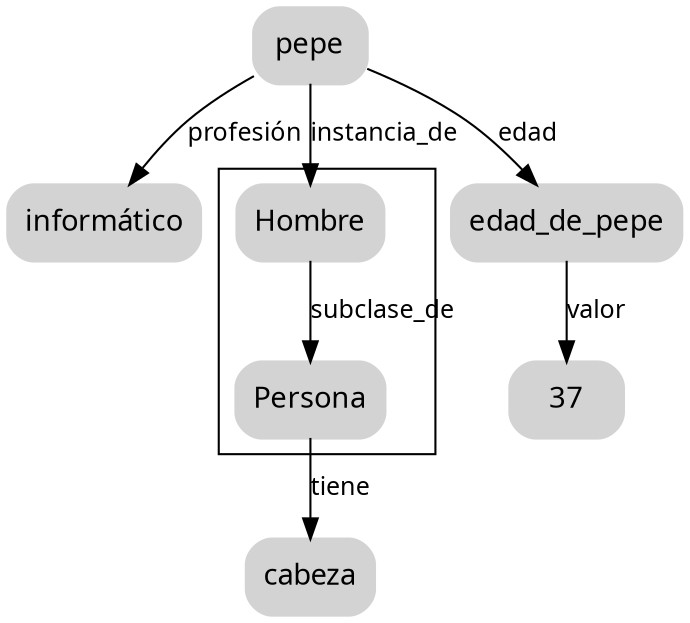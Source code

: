 digraph ejemplo {
node  [style="rounded,filled,bold", shape=box, fontname="Nimbus", color="lightgray"];
edge  [fontname="Nimbus" weight=2, fontsize=12]
A -> B [ label = "profesión" ];
A -> C [ label = "edad"];
C -> D [ label = "valor"];
A -> E [ label = "instancia_de"];
subgraph cluster_1 {
E -> F [ label = "subclase_de"];
}
F -> G [ label = "tiene"];
A [label="pepe"];
B [label="informático"];
C [label="edad_de_pepe"];
D [label="37"];
E [label="Hombre"];
F [label="Persona"];
G [label="cabeza"];
}
